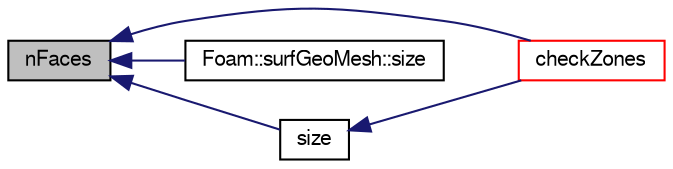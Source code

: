 digraph "nFaces"
{
  bgcolor="transparent";
  edge [fontname="FreeSans",fontsize="10",labelfontname="FreeSans",labelfontsize="10"];
  node [fontname="FreeSans",fontsize="10",shape=record];
  rankdir="LR";
  Node1038 [label="nFaces",height=0.2,width=0.4,color="black", fillcolor="grey75", style="filled", fontcolor="black"];
  Node1038 -> Node1039 [dir="back",color="midnightblue",fontsize="10",style="solid",fontname="FreeSans"];
  Node1039 [label="checkZones",height=0.2,width=0.4,color="red",URL="$a29702.html#af68c0ce74b1ff6da07f8481db8c415ef",tooltip="Check the surface zone definitions. "];
  Node1038 -> Node1052 [dir="back",color="midnightblue",fontsize="10",style="solid",fontname="FreeSans"];
  Node1052 [label="Foam::surfGeoMesh::size",height=0.2,width=0.4,color="black",URL="$a29694.html#a30c5f09e8e3ffeaeda2d140a85e2cdca",tooltip="Return size. "];
  Node1038 -> Node1053 [dir="back",color="midnightblue",fontsize="10",style="solid",fontname="FreeSans"];
  Node1053 [label="size",height=0.2,width=0.4,color="black",URL="$a29702.html#a03bc1200aac252c4d3e18657d700b71c",tooltip="Return number of faces. "];
  Node1053 -> Node1039 [dir="back",color="midnightblue",fontsize="10",style="solid",fontname="FreeSans"];
}
